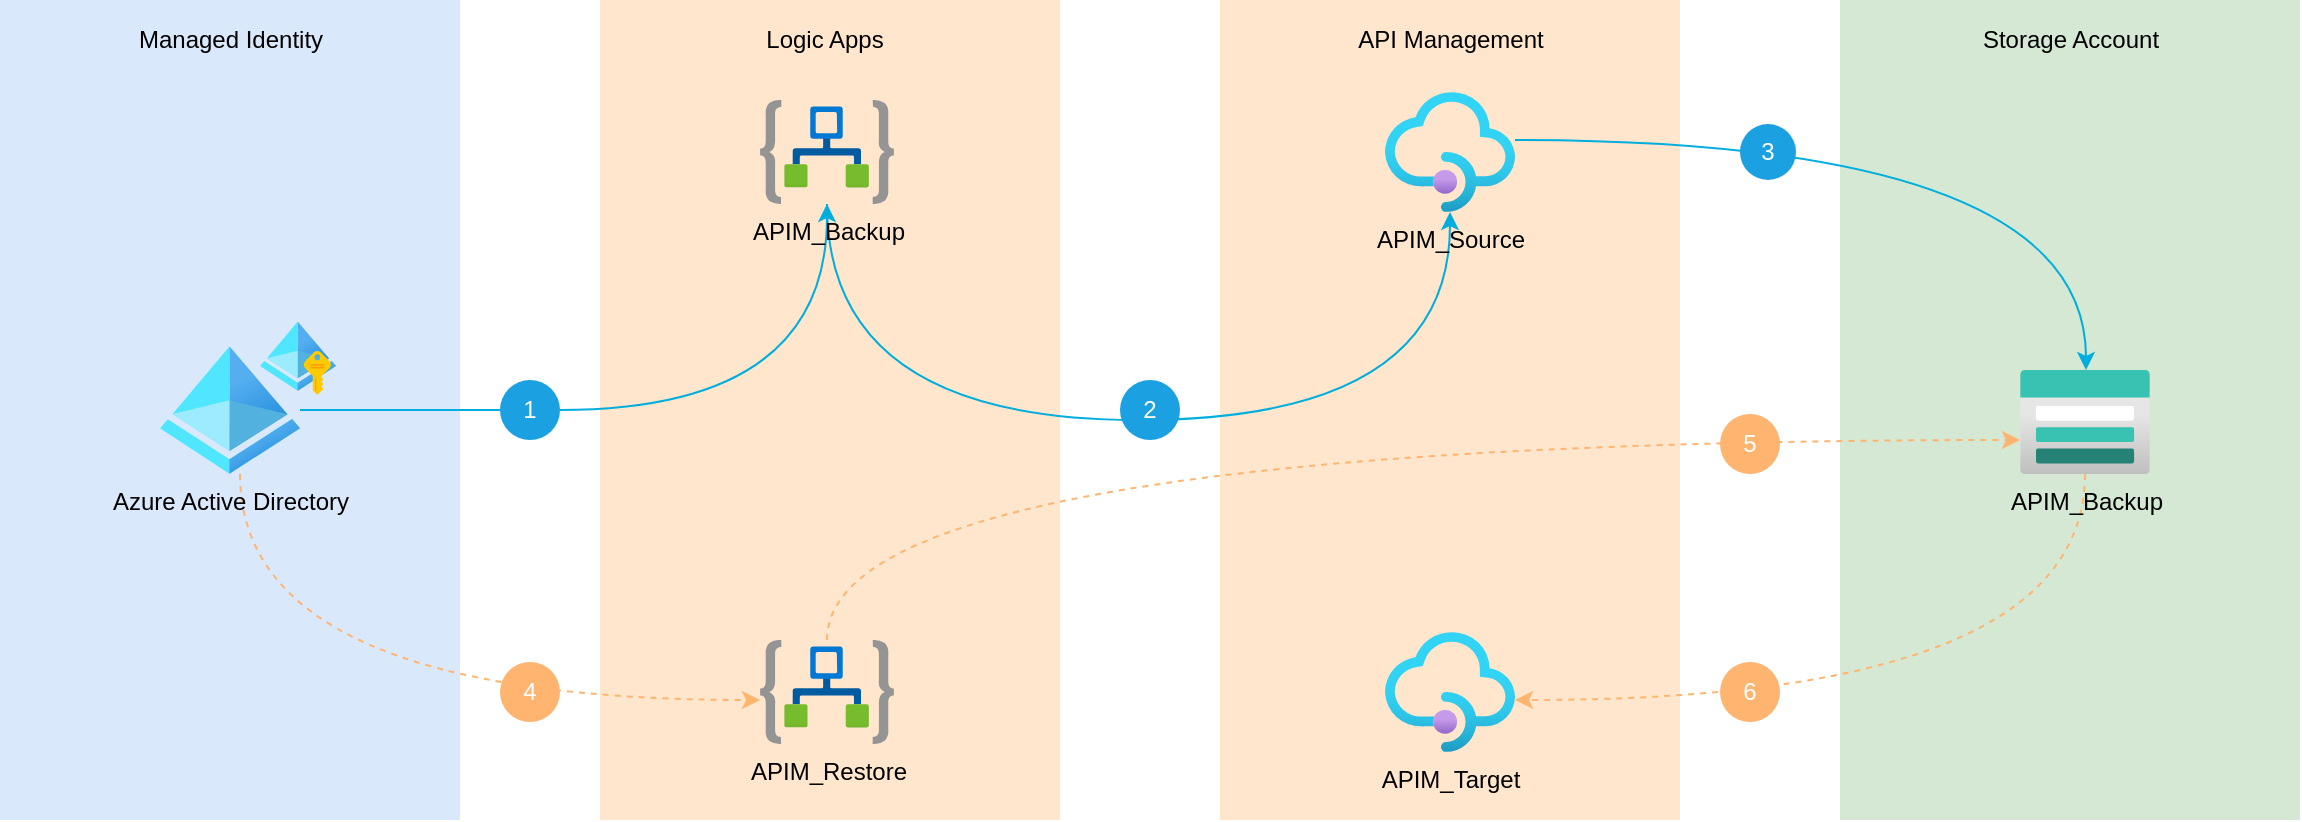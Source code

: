 <mxfile version="18.1.2" type="device"><diagram id="nCWkLSAWMxBj3B9QXSmS" name="Page-1"><mxGraphModel dx="2249" dy="786" grid="1" gridSize="10" guides="1" tooltips="1" connect="1" arrows="1" fold="1" page="1" pageScale="1" pageWidth="827" pageHeight="1169" math="0" shadow="0"><root><mxCell id="0"/><mxCell id="1" parent="0"/><mxCell id="8NnxrSQJCdAixU9Ijw30-11" value="" style="rounded=0;whiteSpace=wrap;html=1;fillColor=#d5e8d4;strokeColor=none;" vertex="1" parent="1"><mxGeometry x="790" y="120" width="230" height="410" as="geometry"/></mxCell><mxCell id="8NnxrSQJCdAixU9Ijw30-9" value="" style="rounded=0;whiteSpace=wrap;html=1;fillColor=#ffe6cc;strokeColor=none;" vertex="1" parent="1"><mxGeometry x="480" y="120" width="230" height="410" as="geometry"/></mxCell><mxCell id="8NnxrSQJCdAixU9Ijw30-5" value="" style="rounded=0;whiteSpace=wrap;html=1;fillColor=#ffe6cc;strokeColor=none;" vertex="1" parent="1"><mxGeometry x="170" y="120" width="230" height="410" as="geometry"/></mxCell><mxCell id="8NnxrSQJCdAixU9Ijw30-2" value="" style="rounded=0;whiteSpace=wrap;html=1;fillColor=#dae8fc;strokeColor=none;" vertex="1" parent="1"><mxGeometry x="-130" y="120" width="230" height="410" as="geometry"/></mxCell><mxCell id="8NnxrSQJCdAixU9Ijw30-14" style="edgeStyle=orthogonalEdgeStyle;orthogonalLoop=1;jettySize=auto;html=1;entryX=0;entryY=0.577;entryDx=0;entryDy=0;entryPerimeter=0;curved=1;dashed=1;strokeColor=#FFB570;" edge="1" parent="1" source="8NnxrSQJCdAixU9Ijw30-3" target="8NnxrSQJCdAixU9Ijw30-8"><mxGeometry relative="1" as="geometry"><Array as="points"><mxPoint x="-10" y="470"/></Array></mxGeometry></mxCell><mxCell id="8NnxrSQJCdAixU9Ijw30-22" style="edgeStyle=orthogonalEdgeStyle;curved=1;orthogonalLoop=1;jettySize=auto;html=1;strokeColor=#00AEDE;startArrow=none;" edge="1" parent="1" source="8NnxrSQJCdAixU9Ijw30-23" target="8NnxrSQJCdAixU9Ijw30-6"><mxGeometry relative="1" as="geometry"/></mxCell><mxCell id="8NnxrSQJCdAixU9Ijw30-3" value="Azure Active Directory" style="aspect=fixed;html=1;points=[];align=center;image;fontSize=12;image=img/lib/azure2/identity/Azure_Active_Directory.svg;labelBackgroundColor=none;" vertex="1" parent="1"><mxGeometry x="-50" y="293" width="70" height="64" as="geometry"/></mxCell><mxCell id="8NnxrSQJCdAixU9Ijw30-16" style="edgeStyle=orthogonalEdgeStyle;orthogonalLoop=1;jettySize=auto;html=1;curved=1;strokeColor=#00AEDE;" edge="1" parent="1" source="8NnxrSQJCdAixU9Ijw30-6" target="8NnxrSQJCdAixU9Ijw30-10"><mxGeometry relative="1" as="geometry"><Array as="points"><mxPoint x="284" y="330"/><mxPoint x="595" y="330"/></Array></mxGeometry></mxCell><mxCell id="8NnxrSQJCdAixU9Ijw30-6" value="APIM_Backup" style="aspect=fixed;html=1;points=[];align=center;image;fontSize=12;image=img/lib/azure2/integration/Logic_Apps.svg;labelBackgroundColor=none;" vertex="1" parent="1"><mxGeometry x="250" y="170" width="67" height="52" as="geometry"/></mxCell><mxCell id="8NnxrSQJCdAixU9Ijw30-20" style="edgeStyle=orthogonalEdgeStyle;curved=1;orthogonalLoop=1;jettySize=auto;html=1;dashed=1;strokeColor=#FFB570;" edge="1" parent="1" source="8NnxrSQJCdAixU9Ijw30-8" target="8NnxrSQJCdAixU9Ijw30-12"><mxGeometry relative="1" as="geometry"><Array as="points"><mxPoint x="284" y="340"/></Array></mxGeometry></mxCell><mxCell id="8NnxrSQJCdAixU9Ijw30-8" value="APIM_Restore" style="aspect=fixed;html=1;points=[];align=center;image;fontSize=12;image=img/lib/azure2/integration/Logic_Apps.svg;labelBackgroundColor=none;" vertex="1" parent="1"><mxGeometry x="250" y="440" width="67" height="52" as="geometry"/></mxCell><mxCell id="8NnxrSQJCdAixU9Ijw30-17" style="edgeStyle=orthogonalEdgeStyle;orthogonalLoop=1;jettySize=auto;html=1;curved=1;strokeColor=#00AEDE;" edge="1" parent="1" source="8NnxrSQJCdAixU9Ijw30-10" target="8NnxrSQJCdAixU9Ijw30-12"><mxGeometry relative="1" as="geometry"><Array as="points"><mxPoint x="913" y="190"/></Array></mxGeometry></mxCell><mxCell id="8NnxrSQJCdAixU9Ijw30-10" value="APIM_Source" style="aspect=fixed;html=1;points=[];align=center;image;fontSize=12;image=img/lib/azure2/integration/API_Management_Services.svg;labelBackgroundColor=none;" vertex="1" parent="1"><mxGeometry x="562.5" y="166" width="65" height="60" as="geometry"/></mxCell><mxCell id="8NnxrSQJCdAixU9Ijw30-21" style="edgeStyle=orthogonalEdgeStyle;curved=1;orthogonalLoop=1;jettySize=auto;html=1;dashed=1;strokeColor=#FFB570;" edge="1" parent="1" source="8NnxrSQJCdAixU9Ijw30-12" target="8NnxrSQJCdAixU9Ijw30-15"><mxGeometry relative="1" as="geometry"><Array as="points"><mxPoint x="913" y="470"/></Array></mxGeometry></mxCell><mxCell id="8NnxrSQJCdAixU9Ijw30-12" value="APIM_Backup" style="aspect=fixed;html=1;points=[];align=center;image;fontSize=12;image=img/lib/azure2/storage/Storage_Accounts.svg;labelBackgroundColor=none;" vertex="1" parent="1"><mxGeometry x="880" y="305" width="65" height="52" as="geometry"/></mxCell><mxCell id="8NnxrSQJCdAixU9Ijw30-15" value="APIM_Target" style="aspect=fixed;html=1;points=[];align=center;image;fontSize=12;image=img/lib/azure2/integration/API_Management_Services.svg;labelBackgroundColor=none;" vertex="1" parent="1"><mxGeometry x="562.5" y="436" width="65" height="60" as="geometry"/></mxCell><mxCell id="8NnxrSQJCdAixU9Ijw30-23" value="1" style="ellipse;whiteSpace=wrap;html=1;aspect=fixed;fillColor=#1ba1e2;fontColor=#ffffff;strokeColor=none;" vertex="1" parent="1"><mxGeometry x="120" y="310" width="30" height="30" as="geometry"/></mxCell><mxCell id="8NnxrSQJCdAixU9Ijw30-25" value="" style="edgeStyle=orthogonalEdgeStyle;curved=1;orthogonalLoop=1;jettySize=auto;html=1;strokeColor=#00AEDE;endArrow=none;" edge="1" parent="1" source="8NnxrSQJCdAixU9Ijw30-3" target="8NnxrSQJCdAixU9Ijw30-23"><mxGeometry relative="1" as="geometry"><mxPoint x="20" y="325" as="sourcePoint"/><mxPoint x="283.5" y="222" as="targetPoint"/></mxGeometry></mxCell><mxCell id="8NnxrSQJCdAixU9Ijw30-26" value="2" style="ellipse;whiteSpace=wrap;html=1;aspect=fixed;fillColor=#1ba1e2;fontColor=#ffffff;strokeColor=none;" vertex="1" parent="1"><mxGeometry x="430" y="310" width="30" height="30" as="geometry"/></mxCell><mxCell id="8NnxrSQJCdAixU9Ijw30-29" value="3" style="ellipse;whiteSpace=wrap;html=1;aspect=fixed;fillColor=#1ba1e2;fontColor=#ffffff;strokeColor=none;" vertex="1" parent="1"><mxGeometry x="740" y="182" width="28" height="28" as="geometry"/></mxCell><mxCell id="8NnxrSQJCdAixU9Ijw30-33" value="4" style="ellipse;whiteSpace=wrap;html=1;aspect=fixed;fillColor=#FFB570;fontColor=#ffffff;strokeColor=none;" vertex="1" parent="1"><mxGeometry x="120" y="451" width="30" height="30" as="geometry"/></mxCell><mxCell id="8NnxrSQJCdAixU9Ijw30-35" value="5" style="ellipse;whiteSpace=wrap;html=1;aspect=fixed;fillColor=#FFB570;fontColor=#ffffff;strokeColor=none;" vertex="1" parent="1"><mxGeometry x="730" y="327" width="30" height="30" as="geometry"/></mxCell><mxCell id="8NnxrSQJCdAixU9Ijw30-37" value="6" style="ellipse;whiteSpace=wrap;html=1;aspect=fixed;fillColor=#FFB570;fontColor=#ffffff;strokeColor=none;" vertex="1" parent="1"><mxGeometry x="730" y="451" width="30" height="30" as="geometry"/></mxCell><mxCell id="8NnxrSQJCdAixU9Ijw30-38" value="" style="aspect=fixed;html=1;points=[];align=center;image;fontSize=12;image=img/lib/azure2/identity/Managed_Identities.svg;labelBackgroundColor=none;fillColor=#FFB570;" vertex="1" parent="1"><mxGeometry y="280" width="38" height="38" as="geometry"/></mxCell><mxCell id="8NnxrSQJCdAixU9Ijw30-39" value="Managed Identity" style="text;html=1;align=center;verticalAlign=middle;resizable=0;points=[];autosize=1;strokeColor=none;fillColor=none;" vertex="1" parent="1"><mxGeometry x="-70" y="130" width="110" height="20" as="geometry"/></mxCell><mxCell id="8NnxrSQJCdAixU9Ijw30-40" value="API Management" style="text;html=1;align=center;verticalAlign=middle;resizable=0;points=[];autosize=1;strokeColor=none;fillColor=none;" vertex="1" parent="1"><mxGeometry x="540" y="130" width="110" height="20" as="geometry"/></mxCell><mxCell id="8NnxrSQJCdAixU9Ijw30-41" value="Logic Apps" style="text;html=1;align=center;verticalAlign=middle;resizable=0;points=[];autosize=1;strokeColor=none;fillColor=none;" vertex="1" parent="1"><mxGeometry x="247" y="130" width="70" height="20" as="geometry"/></mxCell><mxCell id="8NnxrSQJCdAixU9Ijw30-42" value="Storage Account" style="text;html=1;align=center;verticalAlign=middle;resizable=0;points=[];autosize=1;strokeColor=none;fillColor=none;" vertex="1" parent="1"><mxGeometry x="855" y="130" width="100" height="20" as="geometry"/></mxCell></root></mxGraphModel></diagram></mxfile>